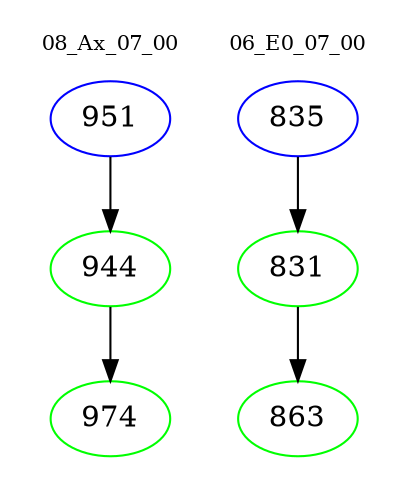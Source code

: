 digraph{
subgraph cluster_0 {
color = white
label = "08_Ax_07_00";
fontsize=10;
T0_951 [label="951", color="blue"]
T0_951 -> T0_944 [color="black"]
T0_944 [label="944", color="green"]
T0_944 -> T0_974 [color="black"]
T0_974 [label="974", color="green"]
}
subgraph cluster_1 {
color = white
label = "06_E0_07_00";
fontsize=10;
T1_835 [label="835", color="blue"]
T1_835 -> T1_831 [color="black"]
T1_831 [label="831", color="green"]
T1_831 -> T1_863 [color="black"]
T1_863 [label="863", color="green"]
}
}
